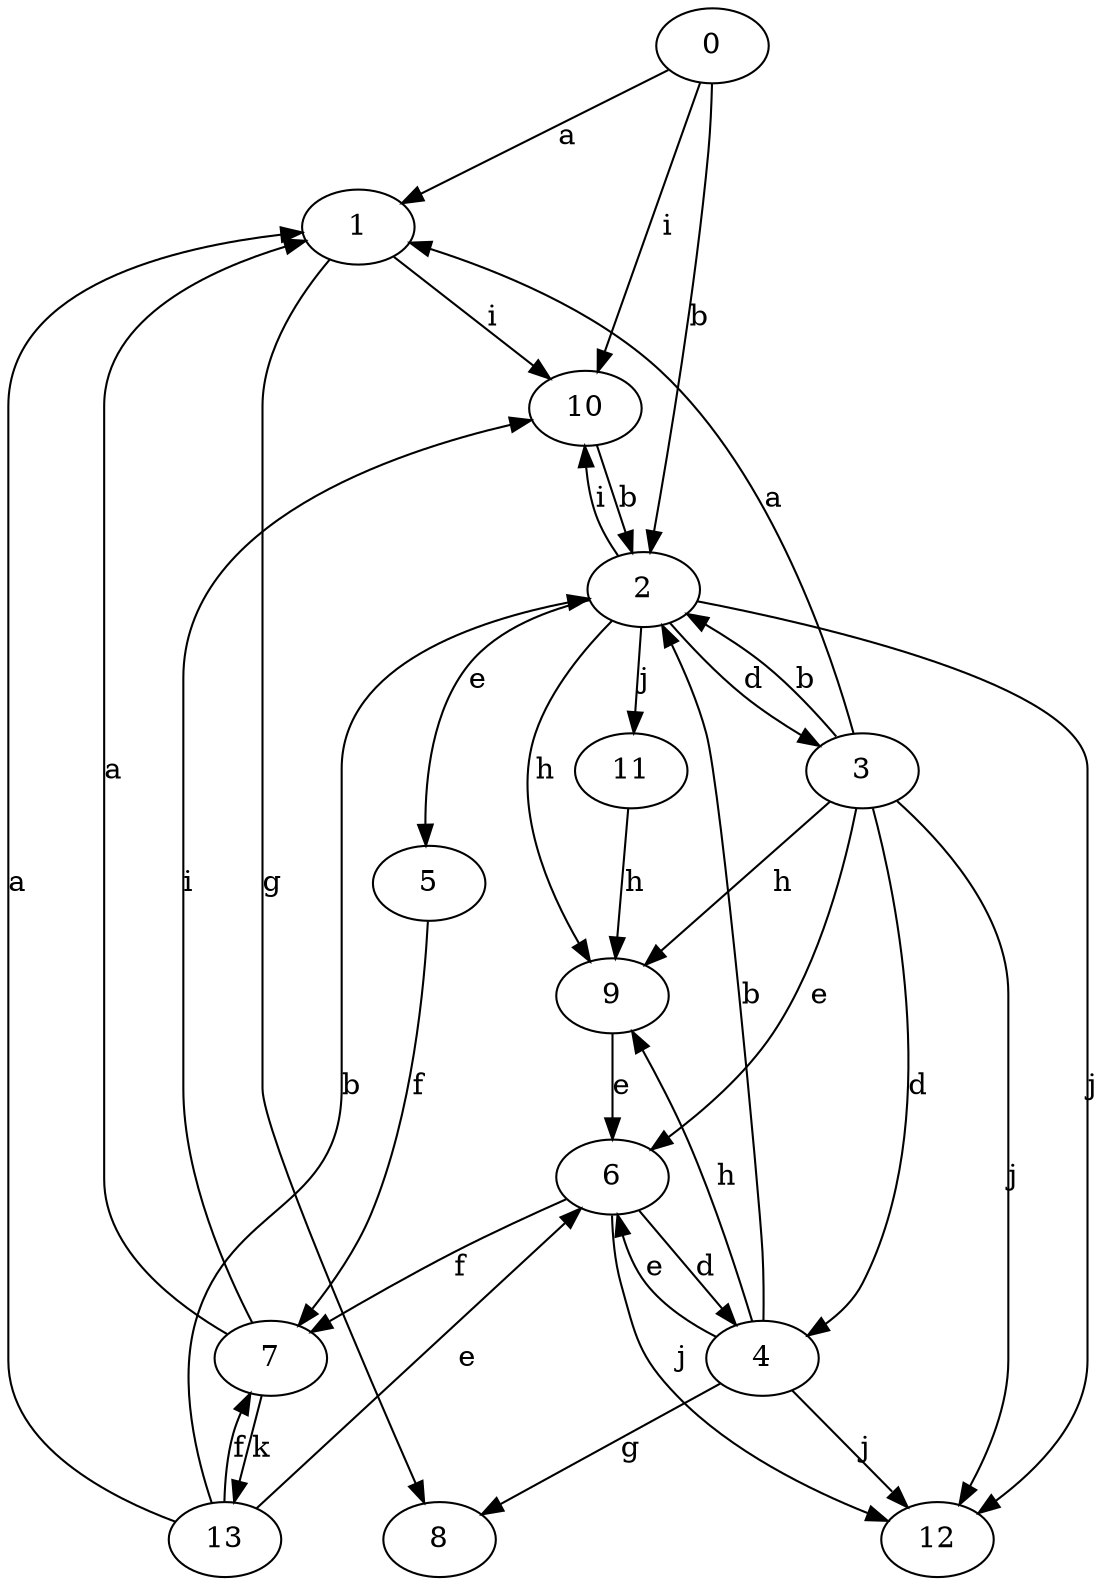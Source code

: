 strict digraph  {
0;
1;
2;
3;
4;
5;
6;
7;
8;
9;
10;
11;
12;
13;
0 -> 1  [label=a];
0 -> 2  [label=b];
0 -> 10  [label=i];
1 -> 8  [label=g];
1 -> 10  [label=i];
2 -> 3  [label=d];
2 -> 5  [label=e];
2 -> 9  [label=h];
2 -> 10  [label=i];
2 -> 11  [label=j];
2 -> 12  [label=j];
3 -> 1  [label=a];
3 -> 2  [label=b];
3 -> 4  [label=d];
3 -> 6  [label=e];
3 -> 9  [label=h];
3 -> 12  [label=j];
4 -> 2  [label=b];
4 -> 6  [label=e];
4 -> 8  [label=g];
4 -> 9  [label=h];
4 -> 12  [label=j];
5 -> 7  [label=f];
6 -> 4  [label=d];
6 -> 7  [label=f];
6 -> 12  [label=j];
7 -> 1  [label=a];
7 -> 10  [label=i];
7 -> 13  [label=k];
9 -> 6  [label=e];
10 -> 2  [label=b];
11 -> 9  [label=h];
13 -> 1  [label=a];
13 -> 2  [label=b];
13 -> 6  [label=e];
13 -> 7  [label=f];
}
